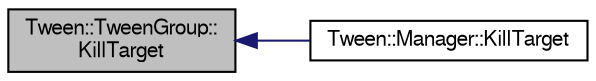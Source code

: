 digraph "Tween::TweenGroup::KillTarget"
{
  bgcolor="transparent";
  edge [fontname="FreeSans",fontsize="10",labelfontname="FreeSans",labelfontsize="10"];
  node [fontname="FreeSans",fontsize="10",shape=record];
  rankdir="LR";
  Node1 [label="Tween::TweenGroup::\lKillTarget",height=0.2,width=0.4,color="black", fillcolor="grey75", style="filled" fontcolor="black"];
  Node1 -> Node2 [dir="back",color="midnightblue",fontsize="10",style="solid",fontname="FreeSans"];
  Node2 [label="Tween::Manager::KillTarget",height=0.2,width=0.4,color="black",URL="$classTween_1_1Manager.html#a98377c19cd1f7e209fd201d6bcd90ccc"];
}
